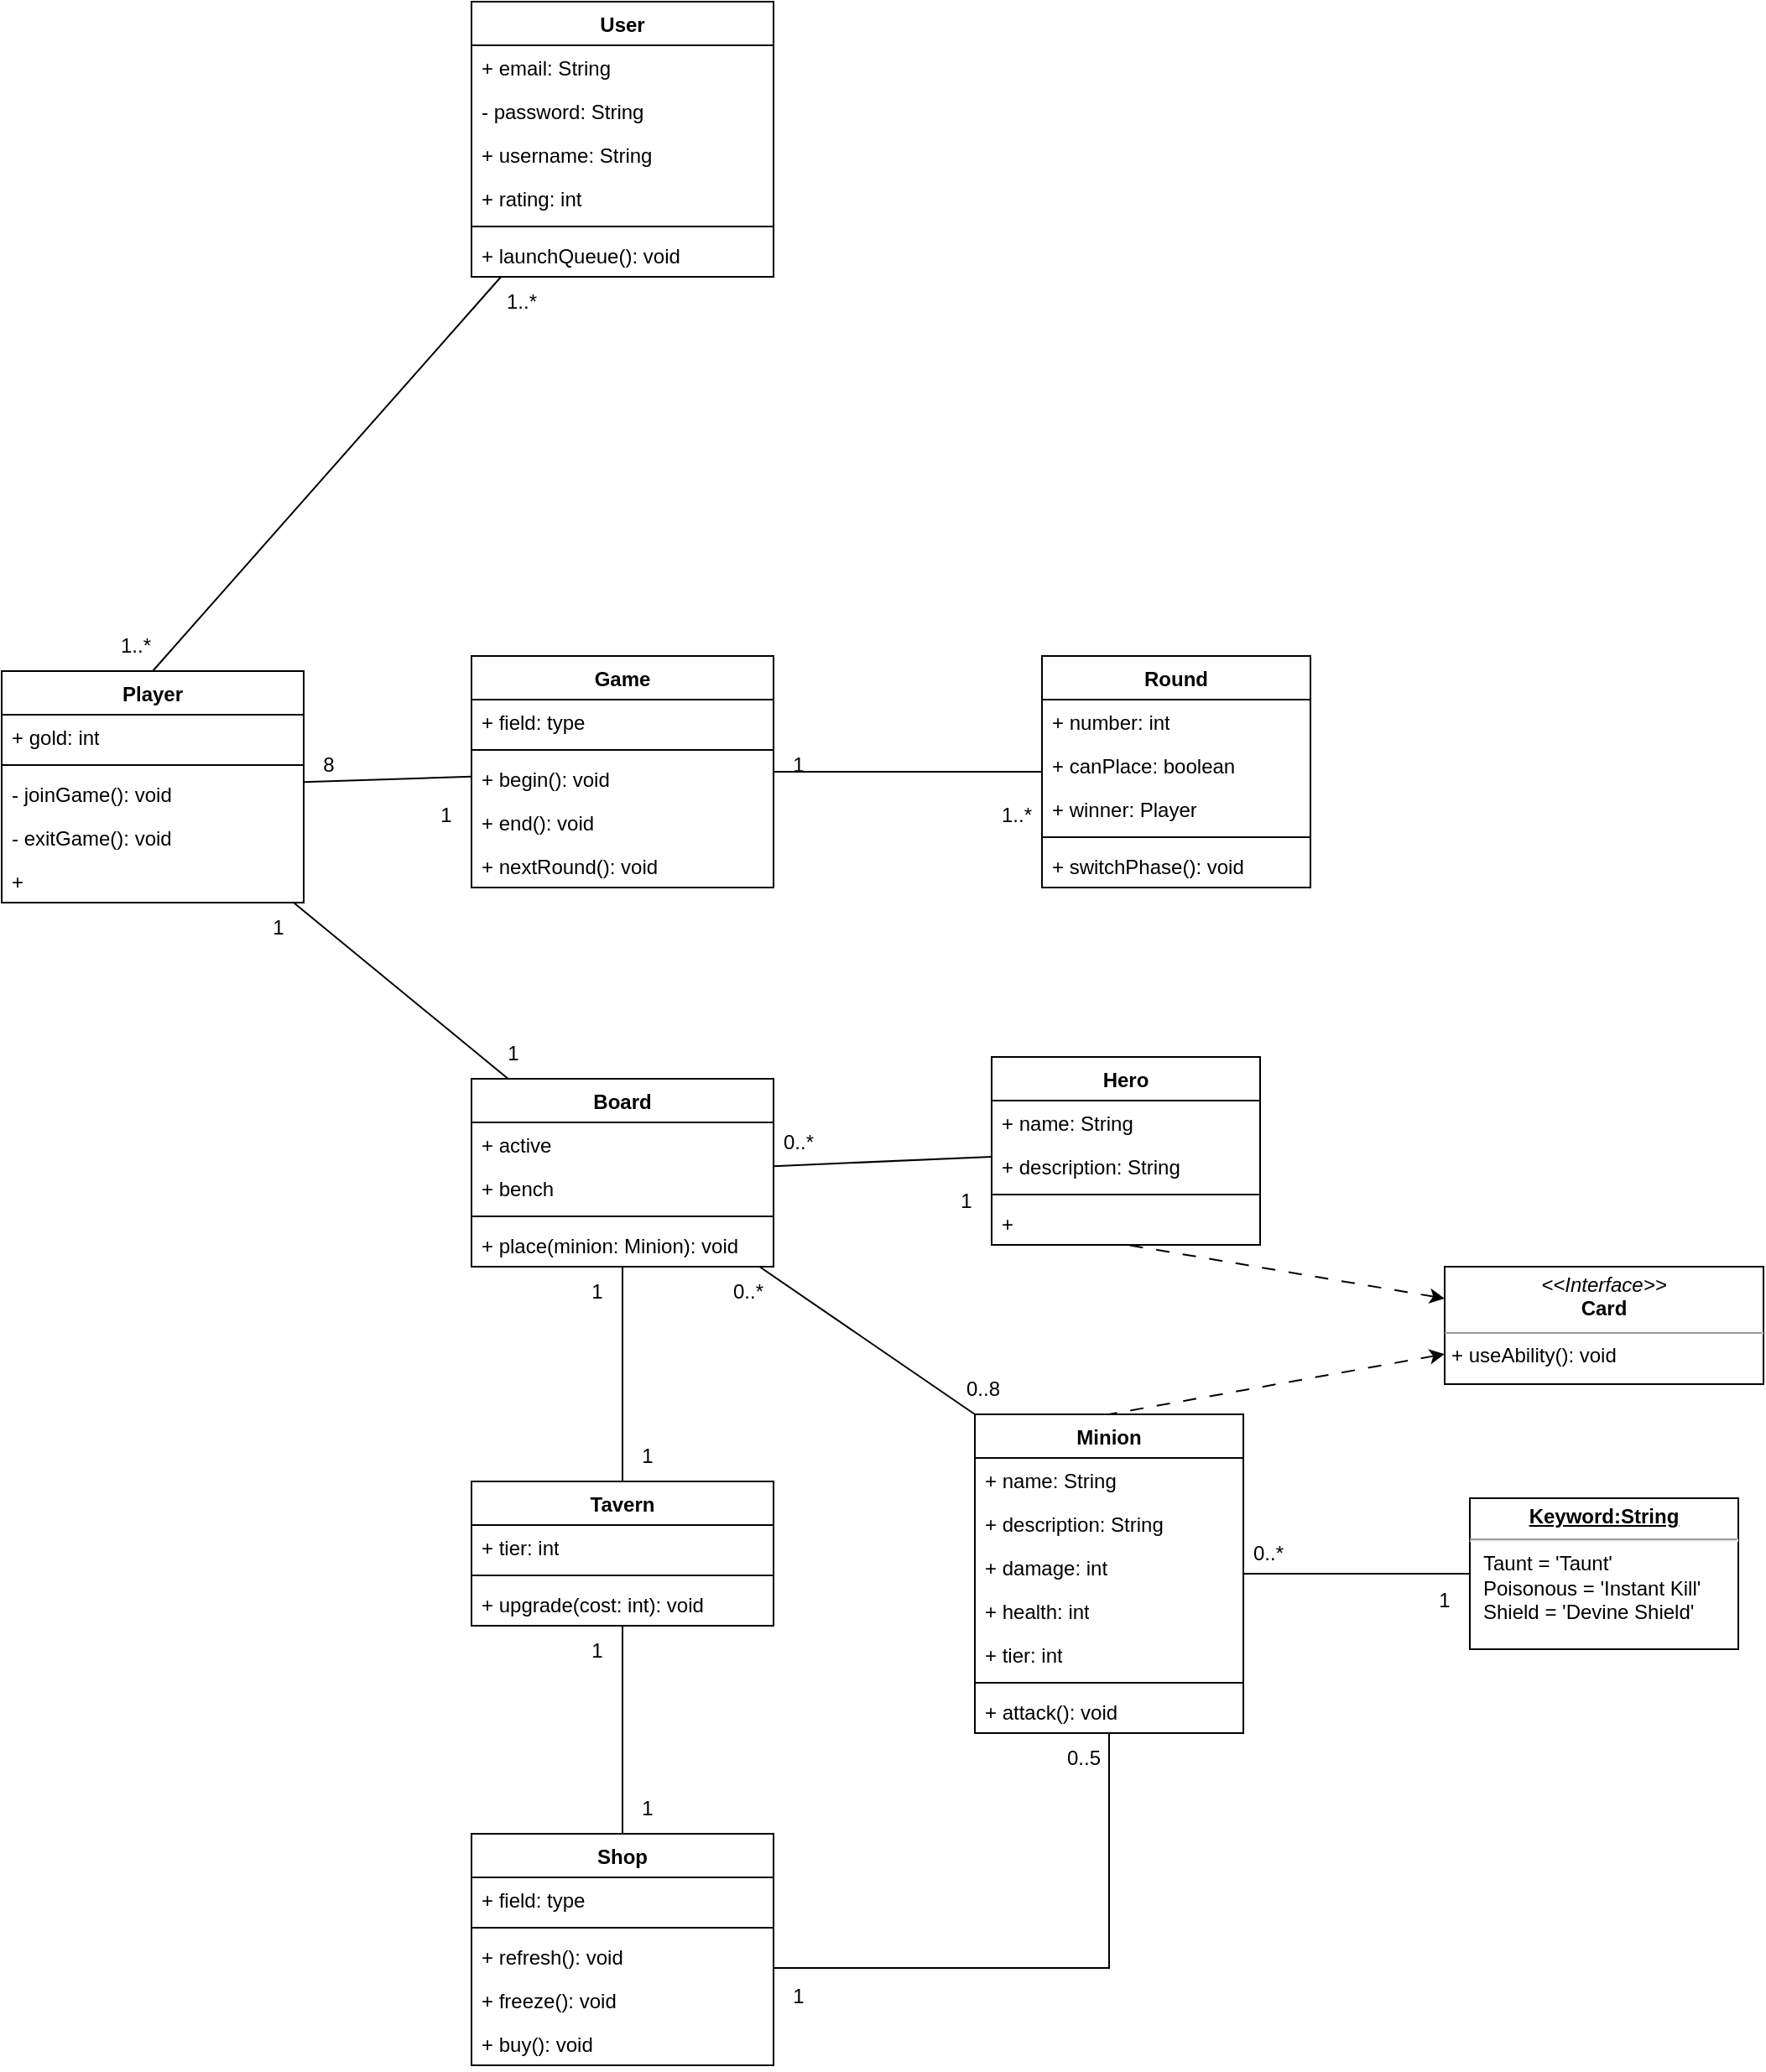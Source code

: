 <mxfile version="22.1.9" type="device">
  <diagram name="Page-1" id="Y-G213zLfP1moIsq5Egh">
    <mxGraphModel dx="1542" dy="1653" grid="0" gridSize="10" guides="1" tooltips="1" connect="1" arrows="1" fold="1" page="0" pageScale="1" pageWidth="827" pageHeight="1169" math="0" shadow="0">
      <root>
        <mxCell id="0" />
        <mxCell id="1" parent="0" />
        <mxCell id="1r2n4nU2rJ0Qed7E-UHC-1" value="User" style="swimlane;fontStyle=1;align=center;verticalAlign=top;childLayout=stackLayout;horizontal=1;startSize=26;horizontalStack=0;resizeParent=1;resizeParentMax=0;resizeLast=0;collapsible=1;marginBottom=0;whiteSpace=wrap;html=1;" parent="1" vertex="1">
          <mxGeometry x="300" y="-80" width="180" height="164" as="geometry" />
        </mxCell>
        <mxCell id="1r2n4nU2rJ0Qed7E-UHC-2" value="+ email: String" style="text;strokeColor=none;fillColor=none;align=left;verticalAlign=top;spacingLeft=4;spacingRight=4;overflow=hidden;rotatable=0;points=[[0,0.5],[1,0.5]];portConstraint=eastwest;whiteSpace=wrap;html=1;" parent="1r2n4nU2rJ0Qed7E-UHC-1" vertex="1">
          <mxGeometry y="26" width="180" height="26" as="geometry" />
        </mxCell>
        <mxCell id="1r2n4nU2rJ0Qed7E-UHC-83" value="- password: String" style="text;strokeColor=none;fillColor=none;align=left;verticalAlign=top;spacingLeft=4;spacingRight=4;overflow=hidden;rotatable=0;points=[[0,0.5],[1,0.5]];portConstraint=eastwest;whiteSpace=wrap;html=1;" parent="1r2n4nU2rJ0Qed7E-UHC-1" vertex="1">
          <mxGeometry y="52" width="180" height="26" as="geometry" />
        </mxCell>
        <mxCell id="1r2n4nU2rJ0Qed7E-UHC-82" value="+ username: String" style="text;strokeColor=none;fillColor=none;align=left;verticalAlign=top;spacingLeft=4;spacingRight=4;overflow=hidden;rotatable=0;points=[[0,0.5],[1,0.5]];portConstraint=eastwest;whiteSpace=wrap;html=1;" parent="1r2n4nU2rJ0Qed7E-UHC-1" vertex="1">
          <mxGeometry y="78" width="180" height="26" as="geometry" />
        </mxCell>
        <mxCell id="1r2n4nU2rJ0Qed7E-UHC-81" value="+ rating: int" style="text;strokeColor=none;fillColor=none;align=left;verticalAlign=top;spacingLeft=4;spacingRight=4;overflow=hidden;rotatable=0;points=[[0,0.5],[1,0.5]];portConstraint=eastwest;whiteSpace=wrap;html=1;" parent="1r2n4nU2rJ0Qed7E-UHC-1" vertex="1">
          <mxGeometry y="104" width="180" height="26" as="geometry" />
        </mxCell>
        <mxCell id="gyULkbJEqD8slR3Fw62x-25" value="" style="line;strokeWidth=1;fillColor=none;align=left;verticalAlign=middle;spacingTop=-1;spacingLeft=3;spacingRight=3;rotatable=0;labelPosition=right;points=[];portConstraint=eastwest;strokeColor=inherit;" parent="1r2n4nU2rJ0Qed7E-UHC-1" vertex="1">
          <mxGeometry y="130" width="180" height="8" as="geometry" />
        </mxCell>
        <mxCell id="gyULkbJEqD8slR3Fw62x-27" value="+ launchQueue(): void" style="text;strokeColor=none;fillColor=none;align=left;verticalAlign=top;spacingLeft=4;spacingRight=4;overflow=hidden;rotatable=0;points=[[0,0.5],[1,0.5]];portConstraint=eastwest;whiteSpace=wrap;html=1;" parent="1r2n4nU2rJ0Qed7E-UHC-1" vertex="1">
          <mxGeometry y="138" width="180" height="26" as="geometry" />
        </mxCell>
        <mxCell id="1r2n4nU2rJ0Qed7E-UHC-5" value="Game" style="swimlane;fontStyle=1;align=center;verticalAlign=top;childLayout=stackLayout;horizontal=1;startSize=26;horizontalStack=0;resizeParent=1;resizeParentMax=0;resizeLast=0;collapsible=1;marginBottom=0;whiteSpace=wrap;html=1;" parent="1" vertex="1">
          <mxGeometry x="300" y="310" width="180" height="138" as="geometry" />
        </mxCell>
        <mxCell id="1r2n4nU2rJ0Qed7E-UHC-6" value="+ field: type" style="text;strokeColor=none;fillColor=none;align=left;verticalAlign=top;spacingLeft=4;spacingRight=4;overflow=hidden;rotatable=0;points=[[0,0.5],[1,0.5]];portConstraint=eastwest;whiteSpace=wrap;html=1;" parent="1r2n4nU2rJ0Qed7E-UHC-5" vertex="1">
          <mxGeometry y="26" width="180" height="26" as="geometry" />
        </mxCell>
        <mxCell id="1r2n4nU2rJ0Qed7E-UHC-7" value="" style="line;strokeWidth=1;fillColor=none;align=left;verticalAlign=middle;spacingTop=-1;spacingLeft=3;spacingRight=3;rotatable=0;labelPosition=right;points=[];portConstraint=eastwest;strokeColor=inherit;" parent="1r2n4nU2rJ0Qed7E-UHC-5" vertex="1">
          <mxGeometry y="52" width="180" height="8" as="geometry" />
        </mxCell>
        <mxCell id="1r2n4nU2rJ0Qed7E-UHC-8" value="+ begin(): void" style="text;strokeColor=none;fillColor=none;align=left;verticalAlign=top;spacingLeft=4;spacingRight=4;overflow=hidden;rotatable=0;points=[[0,0.5],[1,0.5]];portConstraint=eastwest;whiteSpace=wrap;html=1;" parent="1r2n4nU2rJ0Qed7E-UHC-5" vertex="1">
          <mxGeometry y="60" width="180" height="26" as="geometry" />
        </mxCell>
        <mxCell id="89lE1zoQxX7wVNIzAVSb-3" value="+ end(): void" style="text;strokeColor=none;fillColor=none;align=left;verticalAlign=top;spacingLeft=4;spacingRight=4;overflow=hidden;rotatable=0;points=[[0,0.5],[1,0.5]];portConstraint=eastwest;whiteSpace=wrap;html=1;" parent="1r2n4nU2rJ0Qed7E-UHC-5" vertex="1">
          <mxGeometry y="86" width="180" height="26" as="geometry" />
        </mxCell>
        <mxCell id="89lE1zoQxX7wVNIzAVSb-2" value="+ nextRound(): void" style="text;strokeColor=none;fillColor=none;align=left;verticalAlign=top;spacingLeft=4;spacingRight=4;overflow=hidden;rotatable=0;points=[[0,0.5],[1,0.5]];portConstraint=eastwest;whiteSpace=wrap;html=1;" parent="1r2n4nU2rJ0Qed7E-UHC-5" vertex="1">
          <mxGeometry y="112" width="180" height="26" as="geometry" />
        </mxCell>
        <mxCell id="1r2n4nU2rJ0Qed7E-UHC-19" value="Board" style="swimlane;fontStyle=1;align=center;verticalAlign=top;childLayout=stackLayout;horizontal=1;startSize=26;horizontalStack=0;resizeParent=1;resizeParentMax=0;resizeLast=0;collapsible=1;marginBottom=0;whiteSpace=wrap;html=1;" parent="1" vertex="1">
          <mxGeometry x="300" y="562" width="180" height="112" as="geometry" />
        </mxCell>
        <mxCell id="1r2n4nU2rJ0Qed7E-UHC-20" value="+ active" style="text;strokeColor=none;fillColor=none;align=left;verticalAlign=top;spacingLeft=4;spacingRight=4;overflow=hidden;rotatable=0;points=[[0,0.5],[1,0.5]];portConstraint=eastwest;whiteSpace=wrap;html=1;" parent="1r2n4nU2rJ0Qed7E-UHC-19" vertex="1">
          <mxGeometry y="26" width="180" height="26" as="geometry" />
        </mxCell>
        <mxCell id="gyULkbJEqD8slR3Fw62x-32" value="+ bench" style="text;strokeColor=none;fillColor=none;align=left;verticalAlign=top;spacingLeft=4;spacingRight=4;overflow=hidden;rotatable=0;points=[[0,0.5],[1,0.5]];portConstraint=eastwest;whiteSpace=wrap;html=1;" parent="1r2n4nU2rJ0Qed7E-UHC-19" vertex="1">
          <mxGeometry y="52" width="180" height="26" as="geometry" />
        </mxCell>
        <mxCell id="1r2n4nU2rJ0Qed7E-UHC-21" value="" style="line;strokeWidth=1;fillColor=none;align=left;verticalAlign=middle;spacingTop=-1;spacingLeft=3;spacingRight=3;rotatable=0;labelPosition=right;points=[];portConstraint=eastwest;strokeColor=inherit;" parent="1r2n4nU2rJ0Qed7E-UHC-19" vertex="1">
          <mxGeometry y="78" width="180" height="8" as="geometry" />
        </mxCell>
        <mxCell id="1r2n4nU2rJ0Qed7E-UHC-108" value="+ place(minion: Minion): void" style="text;strokeColor=none;fillColor=none;align=left;verticalAlign=top;spacingLeft=4;spacingRight=4;overflow=hidden;rotatable=0;points=[[0,0.5],[1,0.5]];portConstraint=eastwest;whiteSpace=wrap;html=1;" parent="1r2n4nU2rJ0Qed7E-UHC-19" vertex="1">
          <mxGeometry y="86" width="180" height="26" as="geometry" />
        </mxCell>
        <mxCell id="1r2n4nU2rJ0Qed7E-UHC-73" style="edgeStyle=orthogonalEdgeStyle;rounded=0;orthogonalLoop=1;jettySize=auto;html=1;endArrow=none;endFill=0;" parent="1" source="1r2n4nU2rJ0Qed7E-UHC-23" target="1r2n4nU2rJ0Qed7E-UHC-27" edge="1">
          <mxGeometry relative="1" as="geometry" />
        </mxCell>
        <mxCell id="1r2n4nU2rJ0Qed7E-UHC-23" value="Shop" style="swimlane;fontStyle=1;align=center;verticalAlign=top;childLayout=stackLayout;horizontal=1;startSize=26;horizontalStack=0;resizeParent=1;resizeParentMax=0;resizeLast=0;collapsible=1;marginBottom=0;whiteSpace=wrap;html=1;" parent="1" vertex="1">
          <mxGeometry x="300" y="1012" width="180" height="138" as="geometry" />
        </mxCell>
        <mxCell id="1r2n4nU2rJ0Qed7E-UHC-24" value="+ field: type" style="text;strokeColor=none;fillColor=none;align=left;verticalAlign=top;spacingLeft=4;spacingRight=4;overflow=hidden;rotatable=0;points=[[0,0.5],[1,0.5]];portConstraint=eastwest;whiteSpace=wrap;html=1;" parent="1r2n4nU2rJ0Qed7E-UHC-23" vertex="1">
          <mxGeometry y="26" width="180" height="26" as="geometry" />
        </mxCell>
        <mxCell id="1r2n4nU2rJ0Qed7E-UHC-25" value="" style="line;strokeWidth=1;fillColor=none;align=left;verticalAlign=middle;spacingTop=-1;spacingLeft=3;spacingRight=3;rotatable=0;labelPosition=right;points=[];portConstraint=eastwest;strokeColor=inherit;" parent="1r2n4nU2rJ0Qed7E-UHC-23" vertex="1">
          <mxGeometry y="52" width="180" height="8" as="geometry" />
        </mxCell>
        <mxCell id="1r2n4nU2rJ0Qed7E-UHC-26" value="+ refresh(): void" style="text;strokeColor=none;fillColor=none;align=left;verticalAlign=top;spacingLeft=4;spacingRight=4;overflow=hidden;rotatable=0;points=[[0,0.5],[1,0.5]];portConstraint=eastwest;whiteSpace=wrap;html=1;" parent="1r2n4nU2rJ0Qed7E-UHC-23" vertex="1">
          <mxGeometry y="60" width="180" height="26" as="geometry" />
        </mxCell>
        <mxCell id="1r2n4nU2rJ0Qed7E-UHC-98" value="+ freeze(): void" style="text;strokeColor=none;fillColor=none;align=left;verticalAlign=top;spacingLeft=4;spacingRight=4;overflow=hidden;rotatable=0;points=[[0,0.5],[1,0.5]];portConstraint=eastwest;whiteSpace=wrap;html=1;" parent="1r2n4nU2rJ0Qed7E-UHC-23" vertex="1">
          <mxGeometry y="86" width="180" height="26" as="geometry" />
        </mxCell>
        <mxCell id="1r2n4nU2rJ0Qed7E-UHC-22" value="+ buy(): void" style="text;strokeColor=none;fillColor=none;align=left;verticalAlign=top;spacingLeft=4;spacingRight=4;overflow=hidden;rotatable=0;points=[[0,0.5],[1,0.5]];portConstraint=eastwest;whiteSpace=wrap;html=1;" parent="1r2n4nU2rJ0Qed7E-UHC-23" vertex="1">
          <mxGeometry y="112" width="180" height="26" as="geometry" />
        </mxCell>
        <mxCell id="1r2n4nU2rJ0Qed7E-UHC-72" style="edgeStyle=orthogonalEdgeStyle;rounded=0;orthogonalLoop=1;jettySize=auto;html=1;endArrow=none;endFill=0;" parent="1" source="1r2n4nU2rJ0Qed7E-UHC-27" target="1r2n4nU2rJ0Qed7E-UHC-19" edge="1">
          <mxGeometry relative="1" as="geometry" />
        </mxCell>
        <mxCell id="1r2n4nU2rJ0Qed7E-UHC-27" value="Tavern" style="swimlane;fontStyle=1;align=center;verticalAlign=top;childLayout=stackLayout;horizontal=1;startSize=26;horizontalStack=0;resizeParent=1;resizeParentMax=0;resizeLast=0;collapsible=1;marginBottom=0;whiteSpace=wrap;html=1;" parent="1" vertex="1">
          <mxGeometry x="300" y="802" width="180" height="86" as="geometry" />
        </mxCell>
        <mxCell id="1r2n4nU2rJ0Qed7E-UHC-28" value="+ tier: int" style="text;strokeColor=none;fillColor=none;align=left;verticalAlign=top;spacingLeft=4;spacingRight=4;overflow=hidden;rotatable=0;points=[[0,0.5],[1,0.5]];portConstraint=eastwest;whiteSpace=wrap;html=1;" parent="1r2n4nU2rJ0Qed7E-UHC-27" vertex="1">
          <mxGeometry y="26" width="180" height="26" as="geometry" />
        </mxCell>
        <mxCell id="1r2n4nU2rJ0Qed7E-UHC-29" value="" style="line;strokeWidth=1;fillColor=none;align=left;verticalAlign=middle;spacingTop=-1;spacingLeft=3;spacingRight=3;rotatable=0;labelPosition=right;points=[];portConstraint=eastwest;strokeColor=inherit;" parent="1r2n4nU2rJ0Qed7E-UHC-27" vertex="1">
          <mxGeometry y="52" width="180" height="8" as="geometry" />
        </mxCell>
        <mxCell id="1r2n4nU2rJ0Qed7E-UHC-30" value="+ upgrade(cost: int): void" style="text;strokeColor=none;fillColor=none;align=left;verticalAlign=top;spacingLeft=4;spacingRight=4;overflow=hidden;rotatable=0;points=[[0,0.5],[1,0.5]];portConstraint=eastwest;whiteSpace=wrap;html=1;" parent="1r2n4nU2rJ0Qed7E-UHC-27" vertex="1">
          <mxGeometry y="60" width="180" height="26" as="geometry" />
        </mxCell>
        <mxCell id="1r2n4nU2rJ0Qed7E-UHC-103" style="rounded=0;orthogonalLoop=1;jettySize=auto;html=1;endArrow=none;endFill=0;" parent="1" source="1r2n4nU2rJ0Qed7E-UHC-31" target="1r2n4nU2rJ0Qed7E-UHC-19" edge="1">
          <mxGeometry relative="1" as="geometry" />
        </mxCell>
        <mxCell id="1r2n4nU2rJ0Qed7E-UHC-31" value="Hero" style="swimlane;fontStyle=1;align=center;verticalAlign=top;childLayout=stackLayout;horizontal=1;startSize=26;horizontalStack=0;resizeParent=1;resizeParentMax=0;resizeLast=0;collapsible=1;marginBottom=0;whiteSpace=wrap;html=1;" parent="1" vertex="1">
          <mxGeometry x="610" y="549" width="160" height="112" as="geometry" />
        </mxCell>
        <mxCell id="1r2n4nU2rJ0Qed7E-UHC-32" value="+ name: String" style="text;strokeColor=none;fillColor=none;align=left;verticalAlign=top;spacingLeft=4;spacingRight=4;overflow=hidden;rotatable=0;points=[[0,0.5],[1,0.5]];portConstraint=eastwest;whiteSpace=wrap;html=1;" parent="1r2n4nU2rJ0Qed7E-UHC-31" vertex="1">
          <mxGeometry y="26" width="160" height="26" as="geometry" />
        </mxCell>
        <mxCell id="1r2n4nU2rJ0Qed7E-UHC-105" value="+ description: String" style="text;strokeColor=none;fillColor=none;align=left;verticalAlign=top;spacingLeft=4;spacingRight=4;overflow=hidden;rotatable=0;points=[[0,0.5],[1,0.5]];portConstraint=eastwest;whiteSpace=wrap;html=1;" parent="1r2n4nU2rJ0Qed7E-UHC-31" vertex="1">
          <mxGeometry y="52" width="160" height="26" as="geometry" />
        </mxCell>
        <mxCell id="1r2n4nU2rJ0Qed7E-UHC-33" value="" style="line;strokeWidth=1;fillColor=none;align=left;verticalAlign=middle;spacingTop=-1;spacingLeft=3;spacingRight=3;rotatable=0;labelPosition=right;points=[];portConstraint=eastwest;strokeColor=inherit;" parent="1r2n4nU2rJ0Qed7E-UHC-31" vertex="1">
          <mxGeometry y="78" width="160" height="8" as="geometry" />
        </mxCell>
        <mxCell id="1r2n4nU2rJ0Qed7E-UHC-34" value="+&amp;nbsp;" style="text;strokeColor=none;fillColor=none;align=left;verticalAlign=top;spacingLeft=4;spacingRight=4;overflow=hidden;rotatable=0;points=[[0,0.5],[1,0.5]];portConstraint=eastwest;whiteSpace=wrap;html=1;" parent="1r2n4nU2rJ0Qed7E-UHC-31" vertex="1">
          <mxGeometry y="86" width="160" height="26" as="geometry" />
        </mxCell>
        <mxCell id="1r2n4nU2rJ0Qed7E-UHC-84" style="edgeStyle=orthogonalEdgeStyle;rounded=0;orthogonalLoop=1;jettySize=auto;html=1;endArrow=none;endFill=0;" parent="1" source="1r2n4nU2rJ0Qed7E-UHC-39" target="1r2n4nU2rJ0Qed7E-UHC-23" edge="1">
          <mxGeometry relative="1" as="geometry">
            <Array as="points">
              <mxPoint x="680" y="1092" />
            </Array>
          </mxGeometry>
        </mxCell>
        <mxCell id="1r2n4nU2rJ0Qed7E-UHC-104" style="rounded=0;orthogonalLoop=1;jettySize=auto;html=1;exitX=0;exitY=0;exitDx=0;exitDy=0;endArrow=none;endFill=0;" parent="1" source="1r2n4nU2rJ0Qed7E-UHC-39" target="1r2n4nU2rJ0Qed7E-UHC-19" edge="1">
          <mxGeometry relative="1" as="geometry" />
        </mxCell>
        <mxCell id="1r2n4nU2rJ0Qed7E-UHC-39" value="Minion" style="swimlane;fontStyle=1;align=center;verticalAlign=top;childLayout=stackLayout;horizontal=1;startSize=26;horizontalStack=0;resizeParent=1;resizeParentMax=0;resizeLast=0;collapsible=1;marginBottom=0;whiteSpace=wrap;html=1;" parent="1" vertex="1">
          <mxGeometry x="600" y="762" width="160" height="190" as="geometry" />
        </mxCell>
        <mxCell id="1r2n4nU2rJ0Qed7E-UHC-106" value="+ name: String" style="text;strokeColor=none;fillColor=none;align=left;verticalAlign=top;spacingLeft=4;spacingRight=4;overflow=hidden;rotatable=0;points=[[0,0.5],[1,0.5]];portConstraint=eastwest;whiteSpace=wrap;html=1;" parent="1r2n4nU2rJ0Qed7E-UHC-39" vertex="1">
          <mxGeometry y="26" width="160" height="26" as="geometry" />
        </mxCell>
        <mxCell id="1r2n4nU2rJ0Qed7E-UHC-107" value="+ description: String" style="text;strokeColor=none;fillColor=none;align=left;verticalAlign=top;spacingLeft=4;spacingRight=4;overflow=hidden;rotatable=0;points=[[0,0.5],[1,0.5]];portConstraint=eastwest;whiteSpace=wrap;html=1;" parent="1r2n4nU2rJ0Qed7E-UHC-39" vertex="1">
          <mxGeometry y="52" width="160" height="26" as="geometry" />
        </mxCell>
        <mxCell id="1r2n4nU2rJ0Qed7E-UHC-87" value="+ damage: int" style="text;strokeColor=none;fillColor=none;align=left;verticalAlign=top;spacingLeft=4;spacingRight=4;overflow=hidden;rotatable=0;points=[[0,0.5],[1,0.5]];portConstraint=eastwest;whiteSpace=wrap;html=1;" parent="1r2n4nU2rJ0Qed7E-UHC-39" vertex="1">
          <mxGeometry y="78" width="160" height="26" as="geometry" />
        </mxCell>
        <mxCell id="1r2n4nU2rJ0Qed7E-UHC-86" value="+ health: int" style="text;strokeColor=none;fillColor=none;align=left;verticalAlign=top;spacingLeft=4;spacingRight=4;overflow=hidden;rotatable=0;points=[[0,0.5],[1,0.5]];portConstraint=eastwest;whiteSpace=wrap;html=1;" parent="1r2n4nU2rJ0Qed7E-UHC-39" vertex="1">
          <mxGeometry y="104" width="160" height="26" as="geometry" />
        </mxCell>
        <mxCell id="1r2n4nU2rJ0Qed7E-UHC-85" value="+ tier: int" style="text;strokeColor=none;fillColor=none;align=left;verticalAlign=top;spacingLeft=4;spacingRight=4;overflow=hidden;rotatable=0;points=[[0,0.5],[1,0.5]];portConstraint=eastwest;whiteSpace=wrap;html=1;" parent="1r2n4nU2rJ0Qed7E-UHC-39" vertex="1">
          <mxGeometry y="130" width="160" height="26" as="geometry" />
        </mxCell>
        <mxCell id="1r2n4nU2rJ0Qed7E-UHC-41" value="" style="line;strokeWidth=1;fillColor=none;align=left;verticalAlign=middle;spacingTop=-1;spacingLeft=3;spacingRight=3;rotatable=0;labelPosition=right;points=[];portConstraint=eastwest;strokeColor=inherit;" parent="1r2n4nU2rJ0Qed7E-UHC-39" vertex="1">
          <mxGeometry y="156" width="160" height="8" as="geometry" />
        </mxCell>
        <mxCell id="1r2n4nU2rJ0Qed7E-UHC-42" value="+ attack(): void" style="text;strokeColor=none;fillColor=none;align=left;verticalAlign=top;spacingLeft=4;spacingRight=4;overflow=hidden;rotatable=0;points=[[0,0.5],[1,0.5]];portConstraint=eastwest;whiteSpace=wrap;html=1;" parent="1r2n4nU2rJ0Qed7E-UHC-39" vertex="1">
          <mxGeometry y="164" width="160" height="26" as="geometry" />
        </mxCell>
        <mxCell id="1r2n4nU2rJ0Qed7E-UHC-95" style="edgeStyle=orthogonalEdgeStyle;rounded=0;orthogonalLoop=1;jettySize=auto;html=1;endArrow=none;endFill=0;" parent="1" source="1r2n4nU2rJ0Qed7E-UHC-51" target="1r2n4nU2rJ0Qed7E-UHC-5" edge="1">
          <mxGeometry relative="1" as="geometry" />
        </mxCell>
        <mxCell id="1r2n4nU2rJ0Qed7E-UHC-51" value="Round" style="swimlane;fontStyle=1;align=center;verticalAlign=top;childLayout=stackLayout;horizontal=1;startSize=26;horizontalStack=0;resizeParent=1;resizeParentMax=0;resizeLast=0;collapsible=1;marginBottom=0;whiteSpace=wrap;html=1;" parent="1" vertex="1">
          <mxGeometry x="640" y="310" width="160" height="138" as="geometry" />
        </mxCell>
        <mxCell id="1r2n4nU2rJ0Qed7E-UHC-52" value="+ number: int" style="text;strokeColor=none;fillColor=none;align=left;verticalAlign=top;spacingLeft=4;spacingRight=4;overflow=hidden;rotatable=0;points=[[0,0.5],[1,0.5]];portConstraint=eastwest;whiteSpace=wrap;html=1;" parent="1r2n4nU2rJ0Qed7E-UHC-51" vertex="1">
          <mxGeometry y="26" width="160" height="26" as="geometry" />
        </mxCell>
        <mxCell id="gyULkbJEqD8slR3Fw62x-31" value="+ canPlace: boolean" style="text;strokeColor=none;fillColor=none;align=left;verticalAlign=top;spacingLeft=4;spacingRight=4;overflow=hidden;rotatable=0;points=[[0,0.5],[1,0.5]];portConstraint=eastwest;whiteSpace=wrap;html=1;" parent="1r2n4nU2rJ0Qed7E-UHC-51" vertex="1">
          <mxGeometry y="52" width="160" height="26" as="geometry" />
        </mxCell>
        <mxCell id="gyULkbJEqD8slR3Fw62x-28" value="+ winner: Player" style="text;strokeColor=none;fillColor=none;align=left;verticalAlign=top;spacingLeft=4;spacingRight=4;overflow=hidden;rotatable=0;points=[[0,0.5],[1,0.5]];portConstraint=eastwest;whiteSpace=wrap;html=1;" parent="1r2n4nU2rJ0Qed7E-UHC-51" vertex="1">
          <mxGeometry y="78" width="160" height="26" as="geometry" />
        </mxCell>
        <mxCell id="1r2n4nU2rJ0Qed7E-UHC-53" value="" style="line;strokeWidth=1;fillColor=none;align=left;verticalAlign=middle;spacingTop=-1;spacingLeft=3;spacingRight=3;rotatable=0;labelPosition=right;points=[];portConstraint=eastwest;strokeColor=inherit;" parent="1r2n4nU2rJ0Qed7E-UHC-51" vertex="1">
          <mxGeometry y="104" width="160" height="8" as="geometry" />
        </mxCell>
        <mxCell id="1r2n4nU2rJ0Qed7E-UHC-54" value="+ switchPhase(): void" style="text;strokeColor=none;fillColor=none;align=left;verticalAlign=top;spacingLeft=4;spacingRight=4;overflow=hidden;rotatable=0;points=[[0,0.5],[1,0.5]];portConstraint=eastwest;whiteSpace=wrap;html=1;" parent="1r2n4nU2rJ0Qed7E-UHC-51" vertex="1">
          <mxGeometry y="112" width="160" height="26" as="geometry" />
        </mxCell>
        <mxCell id="1r2n4nU2rJ0Qed7E-UHC-93" style="rounded=0;orthogonalLoop=1;jettySize=auto;html=1;entryX=0.5;entryY=0;entryDx=0;entryDy=0;dashed=1;dashPattern=8 8;startArrow=classic;startFill=1;endArrow=none;endFill=0;" parent="1" source="1r2n4nU2rJ0Qed7E-UHC-92" target="1r2n4nU2rJ0Qed7E-UHC-39" edge="1">
          <mxGeometry relative="1" as="geometry" />
        </mxCell>
        <mxCell id="1r2n4nU2rJ0Qed7E-UHC-94" style="rounded=0;orthogonalLoop=1;jettySize=auto;html=1;dashed=1;dashPattern=8 8;startArrow=classic;startFill=1;endArrow=none;endFill=0;entryX=0.5;entryY=0.995;entryDx=0;entryDy=0;entryPerimeter=0;" parent="1" source="1r2n4nU2rJ0Qed7E-UHC-92" target="1r2n4nU2rJ0Qed7E-UHC-34" edge="1">
          <mxGeometry relative="1" as="geometry" />
        </mxCell>
        <mxCell id="1r2n4nU2rJ0Qed7E-UHC-92" value="&lt;p style=&quot;margin:0px;margin-top:4px;text-align:center;&quot;&gt;&lt;i&gt;&amp;lt;&amp;lt;Interface&amp;gt;&amp;gt;&lt;/i&gt;&lt;br&gt;&lt;b&gt;Card&lt;/b&gt;&lt;/p&gt;&lt;hr size=&quot;1&quot;&gt;&lt;p style=&quot;margin:0px;margin-left:4px;&quot;&gt;+ useAbility(): void&lt;br&gt;&lt;/p&gt;" style="verticalAlign=top;align=left;overflow=fill;fontSize=12;fontFamily=Helvetica;html=1;whiteSpace=wrap;" parent="1" vertex="1">
          <mxGeometry x="880" y="674" width="190" height="70" as="geometry" />
        </mxCell>
        <mxCell id="1r2n4nU2rJ0Qed7E-UHC-102" style="edgeStyle=orthogonalEdgeStyle;rounded=0;orthogonalLoop=1;jettySize=auto;html=1;endArrow=none;endFill=0;" parent="1" source="1r2n4nU2rJ0Qed7E-UHC-101" target="1r2n4nU2rJ0Qed7E-UHC-39" edge="1">
          <mxGeometry relative="1" as="geometry" />
        </mxCell>
        <mxCell id="1r2n4nU2rJ0Qed7E-UHC-101" value="&lt;p style=&quot;margin:0px;margin-top:4px;text-align:center;text-decoration:underline;&quot;&gt;&lt;b&gt;Keyword:String&lt;/b&gt;&lt;/p&gt;&lt;hr&gt;&lt;p style=&quot;margin:0px;margin-left:8px;&quot;&gt;Taunt = &#39;Taunt&#39;&lt;br&gt;Poisonous = &#39;Instant Kill&#39;&lt;br&gt;Shield = &#39;Devine Shield&#39;&lt;/p&gt;" style="verticalAlign=top;align=left;overflow=fill;fontSize=12;fontFamily=Helvetica;html=1;whiteSpace=wrap;" parent="1" vertex="1">
          <mxGeometry x="895" y="812" width="160" height="90" as="geometry" />
        </mxCell>
        <mxCell id="89lE1zoQxX7wVNIzAVSb-14" style="rounded=0;orthogonalLoop=1;jettySize=auto;html=1;exitX=0.5;exitY=0;exitDx=0;exitDy=0;endArrow=none;endFill=0;" parent="1" source="89lE1zoQxX7wVNIzAVSb-4" target="1r2n4nU2rJ0Qed7E-UHC-1" edge="1">
          <mxGeometry relative="1" as="geometry">
            <mxPoint x="300" y="51" as="targetPoint" />
          </mxGeometry>
        </mxCell>
        <mxCell id="89lE1zoQxX7wVNIzAVSb-15" style="rounded=0;orthogonalLoop=1;jettySize=auto;html=1;endArrow=none;endFill=0;" parent="1" source="89lE1zoQxX7wVNIzAVSb-4" target="1r2n4nU2rJ0Qed7E-UHC-19" edge="1">
          <mxGeometry relative="1" as="geometry" />
        </mxCell>
        <mxCell id="89lE1zoQxX7wVNIzAVSb-16" style="rounded=0;orthogonalLoop=1;jettySize=auto;html=1;endArrow=none;endFill=0;" parent="1" source="89lE1zoQxX7wVNIzAVSb-4" target="1r2n4nU2rJ0Qed7E-UHC-5" edge="1">
          <mxGeometry relative="1" as="geometry" />
        </mxCell>
        <mxCell id="89lE1zoQxX7wVNIzAVSb-4" value="Player" style="swimlane;fontStyle=1;align=center;verticalAlign=top;childLayout=stackLayout;horizontal=1;startSize=26;horizontalStack=0;resizeParent=1;resizeParentMax=0;resizeLast=0;collapsible=1;marginBottom=0;whiteSpace=wrap;html=1;" parent="1" vertex="1">
          <mxGeometry x="20" y="319" width="180" height="138" as="geometry" />
        </mxCell>
        <mxCell id="89lE1zoQxX7wVNIzAVSb-8" value="+ gold: int" style="text;strokeColor=none;fillColor=none;align=left;verticalAlign=top;spacingLeft=4;spacingRight=4;overflow=hidden;rotatable=0;points=[[0,0.5],[1,0.5]];portConstraint=eastwest;whiteSpace=wrap;html=1;" parent="89lE1zoQxX7wVNIzAVSb-4" vertex="1">
          <mxGeometry y="26" width="180" height="26" as="geometry" />
        </mxCell>
        <mxCell id="89lE1zoQxX7wVNIzAVSb-9" value="" style="line;strokeWidth=1;fillColor=none;align=left;verticalAlign=middle;spacingTop=-1;spacingLeft=3;spacingRight=3;rotatable=0;labelPosition=right;points=[];portConstraint=eastwest;strokeColor=inherit;" parent="89lE1zoQxX7wVNIzAVSb-4" vertex="1">
          <mxGeometry y="52" width="180" height="8" as="geometry" />
        </mxCell>
        <mxCell id="1r2n4nU2rJ0Qed7E-UHC-4" value="- joinGame(): void" style="text;strokeColor=none;fillColor=none;align=left;verticalAlign=top;spacingLeft=4;spacingRight=4;overflow=hidden;rotatable=0;points=[[0,0.5],[1,0.5]];portConstraint=eastwest;whiteSpace=wrap;html=1;" parent="89lE1zoQxX7wVNIzAVSb-4" vertex="1">
          <mxGeometry y="60" width="180" height="26" as="geometry" />
        </mxCell>
        <mxCell id="1r2n4nU2rJ0Qed7E-UHC-113" value="- exitGame(): void" style="text;strokeColor=none;fillColor=none;align=left;verticalAlign=top;spacingLeft=4;spacingRight=4;overflow=hidden;rotatable=0;points=[[0,0.5],[1,0.5]];portConstraint=eastwest;whiteSpace=wrap;html=1;" parent="89lE1zoQxX7wVNIzAVSb-4" vertex="1">
          <mxGeometry y="86" width="180" height="26" as="geometry" />
        </mxCell>
        <mxCell id="89lE1zoQxX7wVNIzAVSb-12" value="+" style="text;strokeColor=none;fillColor=none;align=left;verticalAlign=top;spacingLeft=4;spacingRight=4;overflow=hidden;rotatable=0;points=[[0,0.5],[1,0.5]];portConstraint=eastwest;whiteSpace=wrap;html=1;" parent="89lE1zoQxX7wVNIzAVSb-4" vertex="1">
          <mxGeometry y="112" width="180" height="26" as="geometry" />
        </mxCell>
        <mxCell id="gyULkbJEqD8slR3Fw62x-1" value="1..*" style="text;html=1;strokeColor=none;fillColor=none;align=center;verticalAlign=middle;whiteSpace=wrap;rounded=0;" parent="1" vertex="1">
          <mxGeometry x="300" y="84" width="60" height="30" as="geometry" />
        </mxCell>
        <mxCell id="gyULkbJEqD8slR3Fw62x-2" value="1..*" style="text;html=1;strokeColor=none;fillColor=none;align=center;verticalAlign=middle;whiteSpace=wrap;rounded=0;" parent="1" vertex="1">
          <mxGeometry x="70" y="289" width="60" height="30" as="geometry" />
        </mxCell>
        <mxCell id="gyULkbJEqD8slR3Fw62x-3" value="8" style="text;html=1;strokeColor=none;fillColor=none;align=center;verticalAlign=middle;whiteSpace=wrap;rounded=0;" parent="1" vertex="1">
          <mxGeometry x="200" y="360" width="30" height="30" as="geometry" />
        </mxCell>
        <mxCell id="gyULkbJEqD8slR3Fw62x-4" value="1" style="text;html=1;strokeColor=none;fillColor=none;align=center;verticalAlign=middle;whiteSpace=wrap;rounded=0;" parent="1" vertex="1">
          <mxGeometry x="270" y="390" width="30" height="30" as="geometry" />
        </mxCell>
        <mxCell id="gyULkbJEqD8slR3Fw62x-5" value="1" style="text;html=1;strokeColor=none;fillColor=none;align=center;verticalAlign=middle;whiteSpace=wrap;rounded=0;" parent="1" vertex="1">
          <mxGeometry x="480" y="360" width="30" height="30" as="geometry" />
        </mxCell>
        <mxCell id="gyULkbJEqD8slR3Fw62x-6" value="1..*" style="text;html=1;strokeColor=none;fillColor=none;align=center;verticalAlign=middle;whiteSpace=wrap;rounded=0;" parent="1" vertex="1">
          <mxGeometry x="610" y="390" width="30" height="30" as="geometry" />
        </mxCell>
        <mxCell id="gyULkbJEqD8slR3Fw62x-11" value="1" style="text;html=1;strokeColor=none;fillColor=none;align=center;verticalAlign=middle;whiteSpace=wrap;rounded=0;" parent="1" vertex="1">
          <mxGeometry x="170" y="457" width="30" height="30" as="geometry" />
        </mxCell>
        <mxCell id="gyULkbJEqD8slR3Fw62x-12" value="1" style="text;html=1;strokeColor=none;fillColor=none;align=center;verticalAlign=middle;whiteSpace=wrap;rounded=0;" parent="1" vertex="1">
          <mxGeometry x="310" y="532" width="30" height="30" as="geometry" />
        </mxCell>
        <mxCell id="gyULkbJEqD8slR3Fw62x-13" value="0..*" style="text;html=1;strokeColor=none;fillColor=none;align=center;verticalAlign=middle;whiteSpace=wrap;rounded=0;" parent="1" vertex="1">
          <mxGeometry x="480" y="585" width="30" height="30" as="geometry" />
        </mxCell>
        <mxCell id="gyULkbJEqD8slR3Fw62x-14" value="1" style="text;html=1;strokeColor=none;fillColor=none;align=center;verticalAlign=middle;whiteSpace=wrap;rounded=0;" parent="1" vertex="1">
          <mxGeometry x="580" y="620" width="30" height="30" as="geometry" />
        </mxCell>
        <mxCell id="gyULkbJEqD8slR3Fw62x-15" value="0..*" style="text;html=1;strokeColor=none;fillColor=none;align=center;verticalAlign=middle;whiteSpace=wrap;rounded=0;" parent="1" vertex="1">
          <mxGeometry x="450" y="674" width="30" height="30" as="geometry" />
        </mxCell>
        <mxCell id="gyULkbJEqD8slR3Fw62x-16" value="0..8" style="text;html=1;strokeColor=none;fillColor=none;align=center;verticalAlign=middle;whiteSpace=wrap;rounded=0;" parent="1" vertex="1">
          <mxGeometry x="590" y="732" width="30" height="30" as="geometry" />
        </mxCell>
        <mxCell id="gyULkbJEqD8slR3Fw62x-17" value="0..*" style="text;html=1;strokeColor=none;fillColor=none;align=center;verticalAlign=middle;whiteSpace=wrap;rounded=0;" parent="1" vertex="1">
          <mxGeometry x="760" y="830" width="30" height="30" as="geometry" />
        </mxCell>
        <mxCell id="gyULkbJEqD8slR3Fw62x-18" value="1" style="text;html=1;strokeColor=none;fillColor=none;align=center;verticalAlign=middle;whiteSpace=wrap;rounded=0;" parent="1" vertex="1">
          <mxGeometry x="865" y="858" width="30" height="30" as="geometry" />
        </mxCell>
        <mxCell id="gyULkbJEqD8slR3Fw62x-19" value="0..5" style="text;html=1;strokeColor=none;fillColor=none;align=center;verticalAlign=middle;whiteSpace=wrap;rounded=0;" parent="1" vertex="1">
          <mxGeometry x="650" y="952" width="30" height="30" as="geometry" />
        </mxCell>
        <mxCell id="gyULkbJEqD8slR3Fw62x-20" value="1" style="text;html=1;strokeColor=none;fillColor=none;align=center;verticalAlign=middle;whiteSpace=wrap;rounded=0;" parent="1" vertex="1">
          <mxGeometry x="480" y="1094" width="30" height="30" as="geometry" />
        </mxCell>
        <mxCell id="gyULkbJEqD8slR3Fw62x-21" value="1" style="text;html=1;strokeColor=none;fillColor=none;align=center;verticalAlign=middle;whiteSpace=wrap;rounded=0;" parent="1" vertex="1">
          <mxGeometry x="360" y="674" width="30" height="30" as="geometry" />
        </mxCell>
        <mxCell id="gyULkbJEqD8slR3Fw62x-22" value="1" style="text;html=1;strokeColor=none;fillColor=none;align=center;verticalAlign=middle;whiteSpace=wrap;rounded=0;" parent="1" vertex="1">
          <mxGeometry x="390" y="772" width="30" height="30" as="geometry" />
        </mxCell>
        <mxCell id="gyULkbJEqD8slR3Fw62x-23" value="1" style="text;html=1;strokeColor=none;fillColor=none;align=center;verticalAlign=middle;whiteSpace=wrap;rounded=0;" parent="1" vertex="1">
          <mxGeometry x="360" y="888" width="30" height="30" as="geometry" />
        </mxCell>
        <mxCell id="gyULkbJEqD8slR3Fw62x-24" value="1" style="text;html=1;strokeColor=none;fillColor=none;align=center;verticalAlign=middle;whiteSpace=wrap;rounded=0;" parent="1" vertex="1">
          <mxGeometry x="390" y="982" width="30" height="30" as="geometry" />
        </mxCell>
      </root>
    </mxGraphModel>
  </diagram>
</mxfile>
